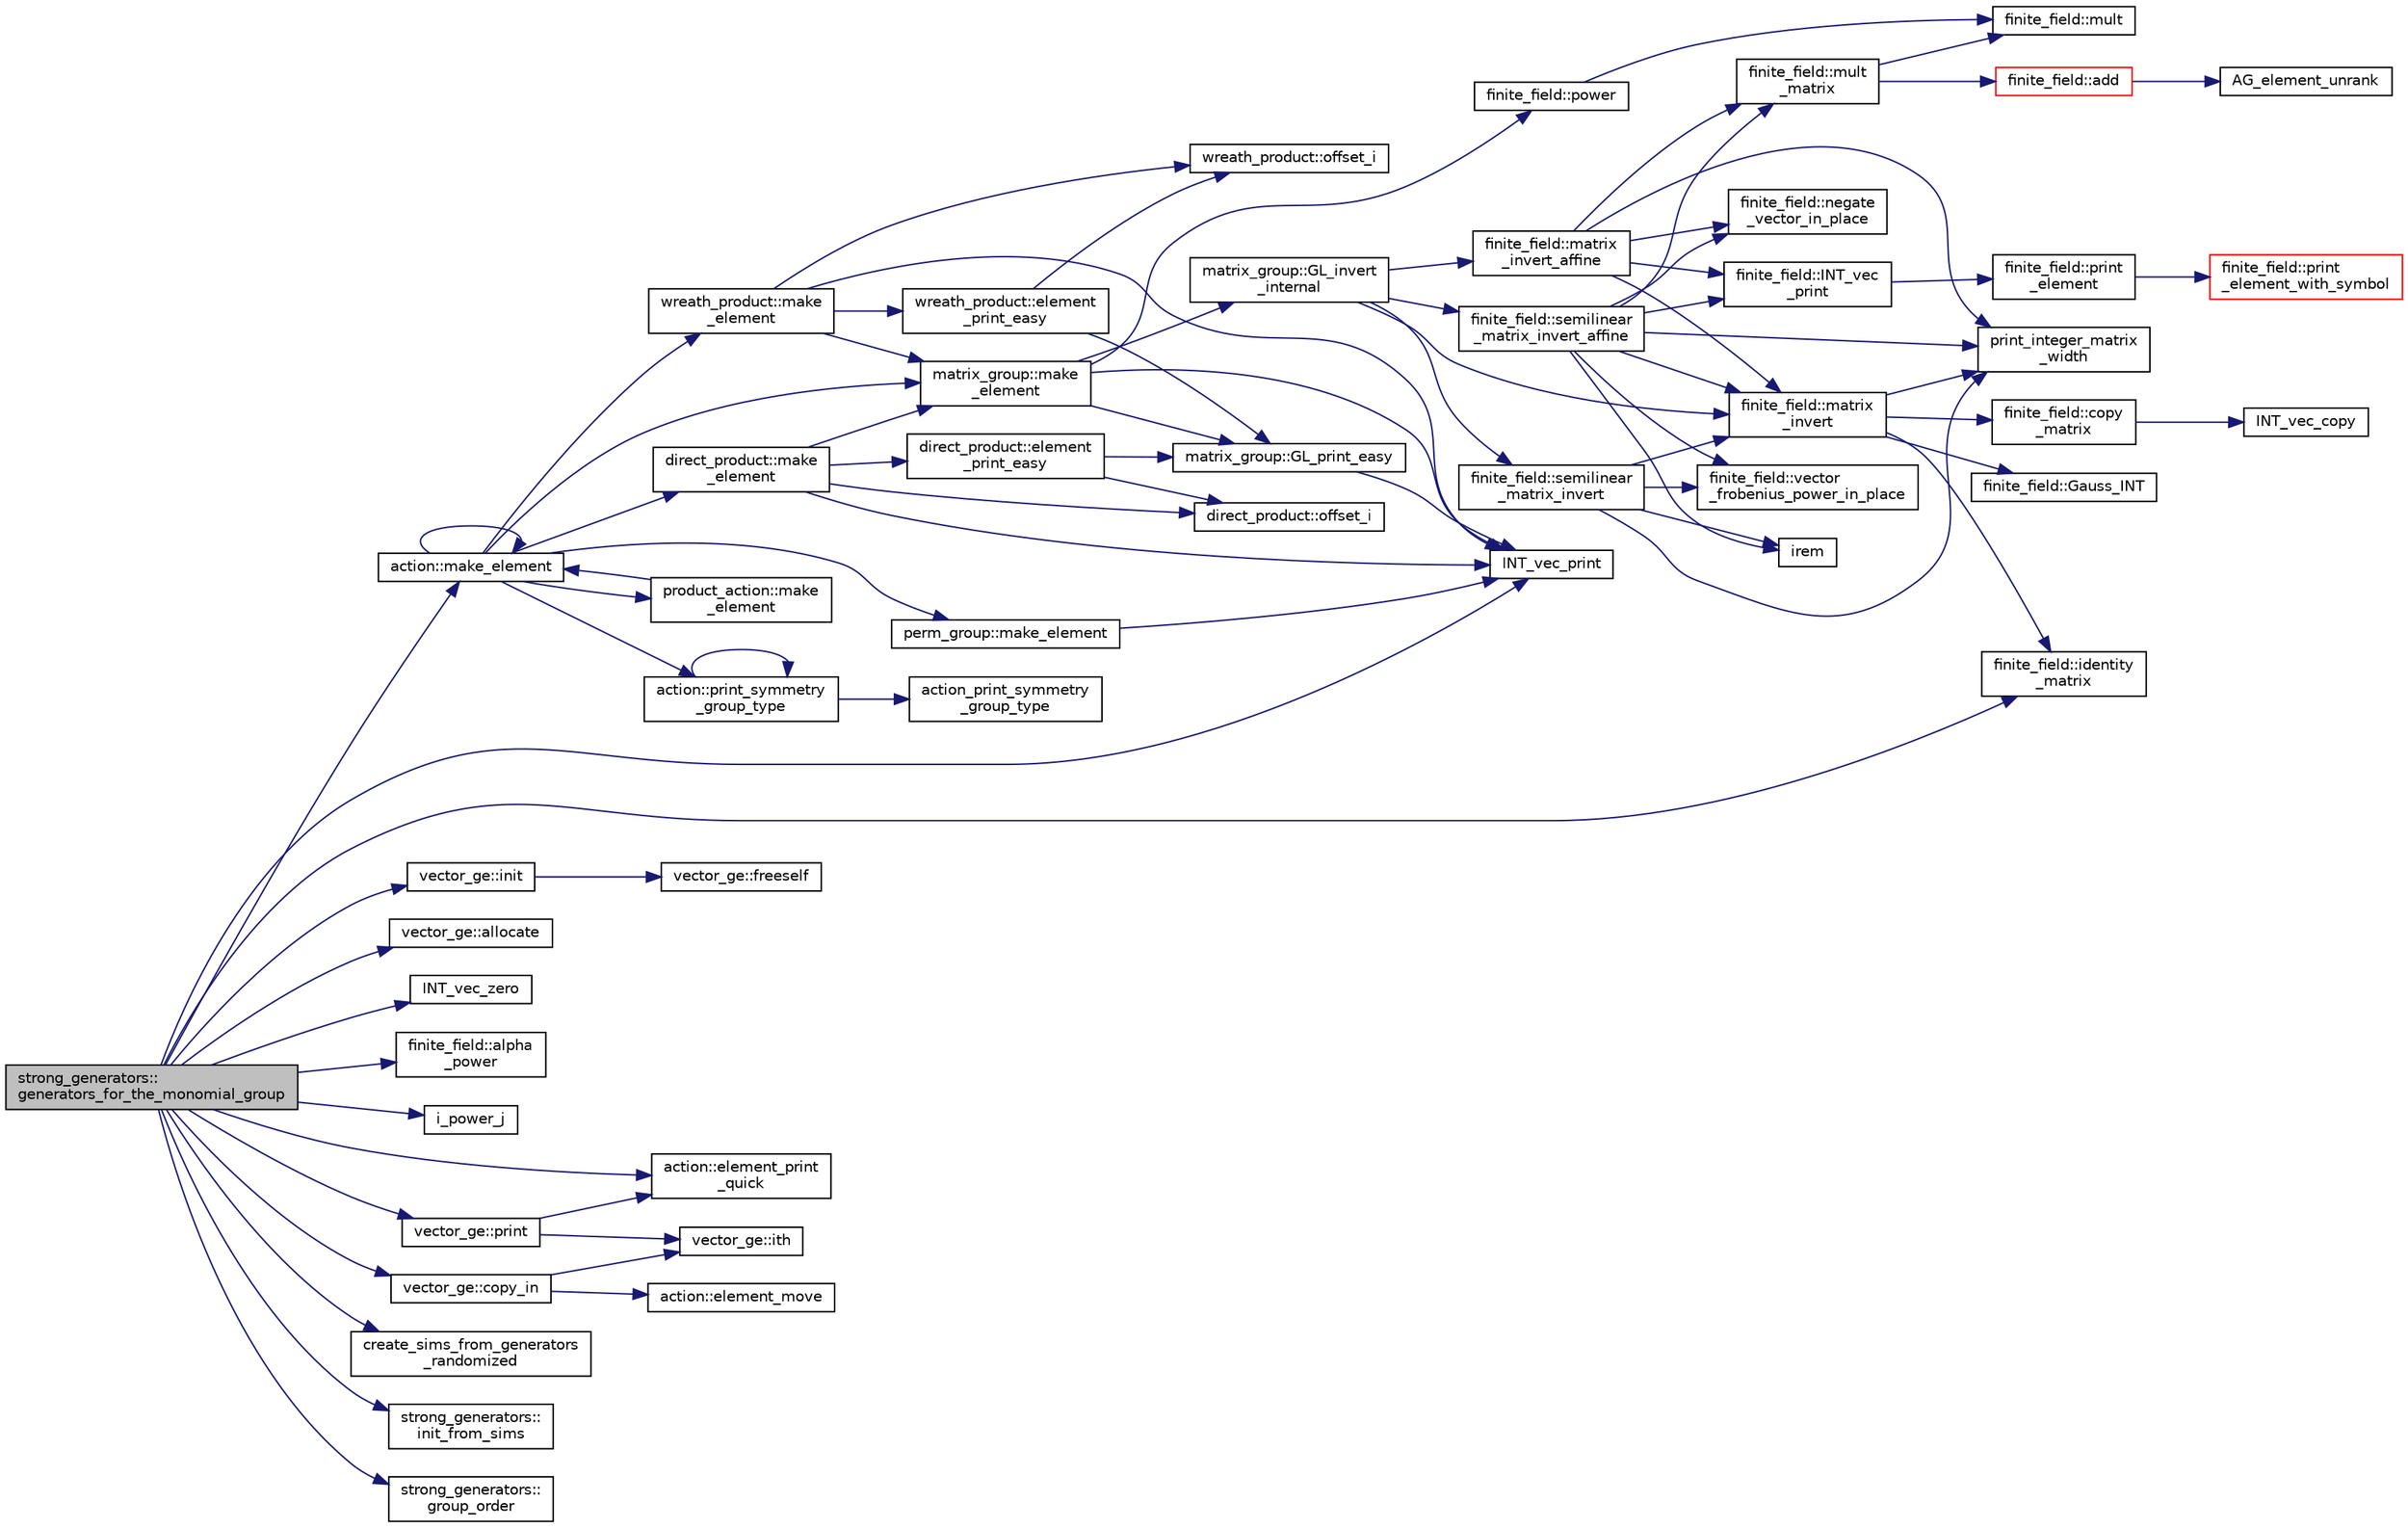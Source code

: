 digraph "strong_generators::generators_for_the_monomial_group"
{
  edge [fontname="Helvetica",fontsize="10",labelfontname="Helvetica",labelfontsize="10"];
  node [fontname="Helvetica",fontsize="10",shape=record];
  rankdir="LR";
  Node1494 [label="strong_generators::\lgenerators_for_the_monomial_group",height=0.2,width=0.4,color="black", fillcolor="grey75", style="filled", fontcolor="black"];
  Node1494 -> Node1495 [color="midnightblue",fontsize="10",style="solid",fontname="Helvetica"];
  Node1495 [label="INT_vec_print",height=0.2,width=0.4,color="black", fillcolor="white", style="filled",URL="$df/dbf/sajeeb_8_c.html#a79a5901af0b47dd0d694109543c027fe"];
  Node1494 -> Node1496 [color="midnightblue",fontsize="10",style="solid",fontname="Helvetica"];
  Node1496 [label="vector_ge::init",height=0.2,width=0.4,color="black", fillcolor="white", style="filled",URL="$d4/d6e/classvector__ge.html#afe1d6befd1f1501e6be34afbaa9d30a8"];
  Node1496 -> Node1497 [color="midnightblue",fontsize="10",style="solid",fontname="Helvetica"];
  Node1497 [label="vector_ge::freeself",height=0.2,width=0.4,color="black", fillcolor="white", style="filled",URL="$d4/d6e/classvector__ge.html#aa002e4b715cc73a9b8b367d29700b452"];
  Node1494 -> Node1498 [color="midnightblue",fontsize="10",style="solid",fontname="Helvetica"];
  Node1498 [label="vector_ge::allocate",height=0.2,width=0.4,color="black", fillcolor="white", style="filled",URL="$d4/d6e/classvector__ge.html#a35b062a9201b30f0a87bf87702d243ae"];
  Node1494 -> Node1499 [color="midnightblue",fontsize="10",style="solid",fontname="Helvetica"];
  Node1499 [label="finite_field::identity\l_matrix",height=0.2,width=0.4,color="black", fillcolor="white", style="filled",URL="$df/d5a/classfinite__field.html#a4688997f80b8721560bccec986c23413"];
  Node1494 -> Node1500 [color="midnightblue",fontsize="10",style="solid",fontname="Helvetica"];
  Node1500 [label="INT_vec_zero",height=0.2,width=0.4,color="black", fillcolor="white", style="filled",URL="$df/dbf/sajeeb_8_c.html#aa8c9c7977203577026080f546fe4980f"];
  Node1494 -> Node1501 [color="midnightblue",fontsize="10",style="solid",fontname="Helvetica"];
  Node1501 [label="finite_field::alpha\l_power",height=0.2,width=0.4,color="black", fillcolor="white", style="filled",URL="$df/d5a/classfinite__field.html#aa1d31b58f7fe2798e20f74890ae29c51"];
  Node1494 -> Node1502 [color="midnightblue",fontsize="10",style="solid",fontname="Helvetica"];
  Node1502 [label="i_power_j",height=0.2,width=0.4,color="black", fillcolor="white", style="filled",URL="$de/dc5/algebra__and__number__theory_8h.html#a39b321523e8957d701618bb5cac542b5"];
  Node1494 -> Node1503 [color="midnightblue",fontsize="10",style="solid",fontname="Helvetica"];
  Node1503 [label="action::make_element",height=0.2,width=0.4,color="black", fillcolor="white", style="filled",URL="$d2/d86/classaction.html#a920fa2a27583fb60bae10e7b282cdd1d"];
  Node1503 -> Node1504 [color="midnightblue",fontsize="10",style="solid",fontname="Helvetica"];
  Node1504 [label="product_action::make\l_element",height=0.2,width=0.4,color="black", fillcolor="white", style="filled",URL="$d8/d74/classproduct__action.html#a1d16f9f3a4be7b3ed6ce0825612a3cd8"];
  Node1504 -> Node1503 [color="midnightblue",fontsize="10",style="solid",fontname="Helvetica"];
  Node1503 -> Node1503 [color="midnightblue",fontsize="10",style="solid",fontname="Helvetica"];
  Node1503 -> Node1505 [color="midnightblue",fontsize="10",style="solid",fontname="Helvetica"];
  Node1505 [label="matrix_group::make\l_element",height=0.2,width=0.4,color="black", fillcolor="white", style="filled",URL="$d3/ded/classmatrix__group.html#adf67c0031ec58afbbc545e65a1cf6845"];
  Node1505 -> Node1495 [color="midnightblue",fontsize="10",style="solid",fontname="Helvetica"];
  Node1505 -> Node1506 [color="midnightblue",fontsize="10",style="solid",fontname="Helvetica"];
  Node1506 [label="finite_field::power",height=0.2,width=0.4,color="black", fillcolor="white", style="filled",URL="$df/d5a/classfinite__field.html#a0437871b8f775f0b2d589188d9ad7e61"];
  Node1506 -> Node1507 [color="midnightblue",fontsize="10",style="solid",fontname="Helvetica"];
  Node1507 [label="finite_field::mult",height=0.2,width=0.4,color="black", fillcolor="white", style="filled",URL="$df/d5a/classfinite__field.html#a24fb5917aa6d4d656fd855b7f44a13b0"];
  Node1505 -> Node1508 [color="midnightblue",fontsize="10",style="solid",fontname="Helvetica"];
  Node1508 [label="matrix_group::GL_invert\l_internal",height=0.2,width=0.4,color="black", fillcolor="white", style="filled",URL="$d3/ded/classmatrix__group.html#ab2b9f8046dee535722e07a92ec3ab0b6"];
  Node1508 -> Node1509 [color="midnightblue",fontsize="10",style="solid",fontname="Helvetica"];
  Node1509 [label="finite_field::semilinear\l_matrix_invert",height=0.2,width=0.4,color="black", fillcolor="white", style="filled",URL="$df/d5a/classfinite__field.html#a940fec6a9c31b10eed2e8d37c5472d93"];
  Node1509 -> Node1510 [color="midnightblue",fontsize="10",style="solid",fontname="Helvetica"];
  Node1510 [label="print_integer_matrix\l_width",height=0.2,width=0.4,color="black", fillcolor="white", style="filled",URL="$d5/db4/io__and__os_8h.html#aa78f3e73fc2179251bd15adbcc31573f"];
  Node1509 -> Node1511 [color="midnightblue",fontsize="10",style="solid",fontname="Helvetica"];
  Node1511 [label="finite_field::matrix\l_invert",height=0.2,width=0.4,color="black", fillcolor="white", style="filled",URL="$df/d5a/classfinite__field.html#a4c017c0edc20fefef3da0db4ef4248f7"];
  Node1511 -> Node1510 [color="midnightblue",fontsize="10",style="solid",fontname="Helvetica"];
  Node1511 -> Node1512 [color="midnightblue",fontsize="10",style="solid",fontname="Helvetica"];
  Node1512 [label="finite_field::copy\l_matrix",height=0.2,width=0.4,color="black", fillcolor="white", style="filled",URL="$df/d5a/classfinite__field.html#a2bfe6d4feabc4f27d253c7702ef9b8cb"];
  Node1512 -> Node1513 [color="midnightblue",fontsize="10",style="solid",fontname="Helvetica"];
  Node1513 [label="INT_vec_copy",height=0.2,width=0.4,color="black", fillcolor="white", style="filled",URL="$df/dbf/sajeeb_8_c.html#ac2d875e27e009af6ec04d17254d11075"];
  Node1511 -> Node1499 [color="midnightblue",fontsize="10",style="solid",fontname="Helvetica"];
  Node1511 -> Node1514 [color="midnightblue",fontsize="10",style="solid",fontname="Helvetica"];
  Node1514 [label="finite_field::Gauss_INT",height=0.2,width=0.4,color="black", fillcolor="white", style="filled",URL="$df/d5a/classfinite__field.html#adb676d2e80341b53751326e3a58beb11"];
  Node1509 -> Node1515 [color="midnightblue",fontsize="10",style="solid",fontname="Helvetica"];
  Node1515 [label="finite_field::vector\l_frobenius_power_in_place",height=0.2,width=0.4,color="black", fillcolor="white", style="filled",URL="$df/d5a/classfinite__field.html#ab56074024300775d943c7943d845df91"];
  Node1509 -> Node1516 [color="midnightblue",fontsize="10",style="solid",fontname="Helvetica"];
  Node1516 [label="irem",height=0.2,width=0.4,color="black", fillcolor="white", style="filled",URL="$de/dc5/algebra__and__number__theory_8h.html#ae753505dbf1e3a9adaaf2f0893dd8c6c"];
  Node1508 -> Node1511 [color="midnightblue",fontsize="10",style="solid",fontname="Helvetica"];
  Node1508 -> Node1517 [color="midnightblue",fontsize="10",style="solid",fontname="Helvetica"];
  Node1517 [label="finite_field::semilinear\l_matrix_invert_affine",height=0.2,width=0.4,color="black", fillcolor="white", style="filled",URL="$df/d5a/classfinite__field.html#a23db70e745bf22d230da684440e1fc59"];
  Node1517 -> Node1510 [color="midnightblue",fontsize="10",style="solid",fontname="Helvetica"];
  Node1517 -> Node1518 [color="midnightblue",fontsize="10",style="solid",fontname="Helvetica"];
  Node1518 [label="finite_field::INT_vec\l_print",height=0.2,width=0.4,color="black", fillcolor="white", style="filled",URL="$df/d5a/classfinite__field.html#a9c33a61dedc197e37b014b6f8dc07f06"];
  Node1518 -> Node1519 [color="midnightblue",fontsize="10",style="solid",fontname="Helvetica"];
  Node1519 [label="finite_field::print\l_element",height=0.2,width=0.4,color="black", fillcolor="white", style="filled",URL="$df/d5a/classfinite__field.html#ab7d1f59c043d7696b8b47c92d0fedad5"];
  Node1519 -> Node1520 [color="midnightblue",fontsize="10",style="solid",fontname="Helvetica"];
  Node1520 [label="finite_field::print\l_element_with_symbol",height=0.2,width=0.4,color="red", fillcolor="white", style="filled",URL="$df/d5a/classfinite__field.html#aa0180c961aa4a0a8934cb4dc82e38a4d"];
  Node1517 -> Node1511 [color="midnightblue",fontsize="10",style="solid",fontname="Helvetica"];
  Node1517 -> Node1516 [color="midnightblue",fontsize="10",style="solid",fontname="Helvetica"];
  Node1517 -> Node1515 [color="midnightblue",fontsize="10",style="solid",fontname="Helvetica"];
  Node1517 -> Node1522 [color="midnightblue",fontsize="10",style="solid",fontname="Helvetica"];
  Node1522 [label="finite_field::mult\l_matrix",height=0.2,width=0.4,color="black", fillcolor="white", style="filled",URL="$df/d5a/classfinite__field.html#a48517f15dfd7b21c37e0975855f1ada2"];
  Node1522 -> Node1523 [color="midnightblue",fontsize="10",style="solid",fontname="Helvetica"];
  Node1523 [label="finite_field::add",height=0.2,width=0.4,color="red", fillcolor="white", style="filled",URL="$df/d5a/classfinite__field.html#a8f12328a27500f3c7be0c849ebbc9d14"];
  Node1523 -> Node1524 [color="midnightblue",fontsize="10",style="solid",fontname="Helvetica"];
  Node1524 [label="AG_element_unrank",height=0.2,width=0.4,color="black", fillcolor="white", style="filled",URL="$d4/d67/geometry_8h.html#a4a33b86c87b2879b97cfa1327abe2885"];
  Node1522 -> Node1507 [color="midnightblue",fontsize="10",style="solid",fontname="Helvetica"];
  Node1517 -> Node1526 [color="midnightblue",fontsize="10",style="solid",fontname="Helvetica"];
  Node1526 [label="finite_field::negate\l_vector_in_place",height=0.2,width=0.4,color="black", fillcolor="white", style="filled",URL="$df/d5a/classfinite__field.html#ad6a305338cfff6d22353ac03c5cd5e03"];
  Node1508 -> Node1527 [color="midnightblue",fontsize="10",style="solid",fontname="Helvetica"];
  Node1527 [label="finite_field::matrix\l_invert_affine",height=0.2,width=0.4,color="black", fillcolor="white", style="filled",URL="$df/d5a/classfinite__field.html#a716c202ca9fcee1911e330f4a5bdba38"];
  Node1527 -> Node1510 [color="midnightblue",fontsize="10",style="solid",fontname="Helvetica"];
  Node1527 -> Node1518 [color="midnightblue",fontsize="10",style="solid",fontname="Helvetica"];
  Node1527 -> Node1511 [color="midnightblue",fontsize="10",style="solid",fontname="Helvetica"];
  Node1527 -> Node1522 [color="midnightblue",fontsize="10",style="solid",fontname="Helvetica"];
  Node1527 -> Node1526 [color="midnightblue",fontsize="10",style="solid",fontname="Helvetica"];
  Node1505 -> Node1528 [color="midnightblue",fontsize="10",style="solid",fontname="Helvetica"];
  Node1528 [label="matrix_group::GL_print_easy",height=0.2,width=0.4,color="black", fillcolor="white", style="filled",URL="$d3/ded/classmatrix__group.html#a3e6f5c276210e8132523150fad82c57e"];
  Node1528 -> Node1495 [color="midnightblue",fontsize="10",style="solid",fontname="Helvetica"];
  Node1503 -> Node1529 [color="midnightblue",fontsize="10",style="solid",fontname="Helvetica"];
  Node1529 [label="wreath_product::make\l_element",height=0.2,width=0.4,color="black", fillcolor="white", style="filled",URL="$d8/dfa/classwreath__product.html#ac47838a579877034b1d2b4cd897625c1"];
  Node1529 -> Node1495 [color="midnightblue",fontsize="10",style="solid",fontname="Helvetica"];
  Node1529 -> Node1505 [color="midnightblue",fontsize="10",style="solid",fontname="Helvetica"];
  Node1529 -> Node1530 [color="midnightblue",fontsize="10",style="solid",fontname="Helvetica"];
  Node1530 [label="wreath_product::offset_i",height=0.2,width=0.4,color="black", fillcolor="white", style="filled",URL="$d8/dfa/classwreath__product.html#a081d6eed767bdd84bc74e555815641c6"];
  Node1529 -> Node1531 [color="midnightblue",fontsize="10",style="solid",fontname="Helvetica"];
  Node1531 [label="wreath_product::element\l_print_easy",height=0.2,width=0.4,color="black", fillcolor="white", style="filled",URL="$d8/dfa/classwreath__product.html#aa1e82da5d4c019c0756b8ebf417ee9dc"];
  Node1531 -> Node1528 [color="midnightblue",fontsize="10",style="solid",fontname="Helvetica"];
  Node1531 -> Node1530 [color="midnightblue",fontsize="10",style="solid",fontname="Helvetica"];
  Node1503 -> Node1532 [color="midnightblue",fontsize="10",style="solid",fontname="Helvetica"];
  Node1532 [label="direct_product::make\l_element",height=0.2,width=0.4,color="black", fillcolor="white", style="filled",URL="$dc/daf/classdirect__product.html#a776efa4be66f9b0481d1f012a14c9dde"];
  Node1532 -> Node1495 [color="midnightblue",fontsize="10",style="solid",fontname="Helvetica"];
  Node1532 -> Node1505 [color="midnightblue",fontsize="10",style="solid",fontname="Helvetica"];
  Node1532 -> Node1533 [color="midnightblue",fontsize="10",style="solid",fontname="Helvetica"];
  Node1533 [label="direct_product::offset_i",height=0.2,width=0.4,color="black", fillcolor="white", style="filled",URL="$dc/daf/classdirect__product.html#a2ec3643bd7223e53c00451d1fe832f20"];
  Node1532 -> Node1534 [color="midnightblue",fontsize="10",style="solid",fontname="Helvetica"];
  Node1534 [label="direct_product::element\l_print_easy",height=0.2,width=0.4,color="black", fillcolor="white", style="filled",URL="$dc/daf/classdirect__product.html#a532daead19e5c7977ce9928dafab79ac"];
  Node1534 -> Node1528 [color="midnightblue",fontsize="10",style="solid",fontname="Helvetica"];
  Node1534 -> Node1533 [color="midnightblue",fontsize="10",style="solid",fontname="Helvetica"];
  Node1503 -> Node1535 [color="midnightblue",fontsize="10",style="solid",fontname="Helvetica"];
  Node1535 [label="perm_group::make_element",height=0.2,width=0.4,color="black", fillcolor="white", style="filled",URL="$df/d0a/classperm__group.html#a52c1c9e55966809c1e30aad80df87774"];
  Node1535 -> Node1495 [color="midnightblue",fontsize="10",style="solid",fontname="Helvetica"];
  Node1503 -> Node1536 [color="midnightblue",fontsize="10",style="solid",fontname="Helvetica"];
  Node1536 [label="action::print_symmetry\l_group_type",height=0.2,width=0.4,color="black", fillcolor="white", style="filled",URL="$d2/d86/classaction.html#aed811766c7e64fe2c853df8b0b67aa6e"];
  Node1536 -> Node1537 [color="midnightblue",fontsize="10",style="solid",fontname="Helvetica"];
  Node1537 [label="action_print_symmetry\l_group_type",height=0.2,width=0.4,color="black", fillcolor="white", style="filled",URL="$d5/d90/action__global_8_c.html#a03666b9440c4962148eba7905b9f843c"];
  Node1536 -> Node1536 [color="midnightblue",fontsize="10",style="solid",fontname="Helvetica"];
  Node1494 -> Node1538 [color="midnightblue",fontsize="10",style="solid",fontname="Helvetica"];
  Node1538 [label="action::element_print\l_quick",height=0.2,width=0.4,color="black", fillcolor="white", style="filled",URL="$d2/d86/classaction.html#a4844680cf6750396f76494a28655265b"];
  Node1494 -> Node1539 [color="midnightblue",fontsize="10",style="solid",fontname="Helvetica"];
  Node1539 [label="vector_ge::copy_in",height=0.2,width=0.4,color="black", fillcolor="white", style="filled",URL="$d4/d6e/classvector__ge.html#ad02ebf2d4e8bbf095685aea921999145"];
  Node1539 -> Node1540 [color="midnightblue",fontsize="10",style="solid",fontname="Helvetica"];
  Node1540 [label="vector_ge::ith",height=0.2,width=0.4,color="black", fillcolor="white", style="filled",URL="$d4/d6e/classvector__ge.html#a1ff002e8b746a9beb119d57dcd4a15ff"];
  Node1539 -> Node1541 [color="midnightblue",fontsize="10",style="solid",fontname="Helvetica"];
  Node1541 [label="action::element_move",height=0.2,width=0.4,color="black", fillcolor="white", style="filled",URL="$d2/d86/classaction.html#a550947491bbb534d3d7951f50198a874"];
  Node1494 -> Node1542 [color="midnightblue",fontsize="10",style="solid",fontname="Helvetica"];
  Node1542 [label="create_sims_from_generators\l_randomized",height=0.2,width=0.4,color="black", fillcolor="white", style="filled",URL="$d2/d3a/group__theory_8h.html#a7cd5415a9a6008da180e405ec41a351f"];
  Node1494 -> Node1543 [color="midnightblue",fontsize="10",style="solid",fontname="Helvetica"];
  Node1543 [label="strong_generators::\linit_from_sims",height=0.2,width=0.4,color="black", fillcolor="white", style="filled",URL="$dc/d09/classstrong__generators.html#a2b997decdab82e889c1151f29a846a66"];
  Node1494 -> Node1544 [color="midnightblue",fontsize="10",style="solid",fontname="Helvetica"];
  Node1544 [label="strong_generators::\lgroup_order",height=0.2,width=0.4,color="black", fillcolor="white", style="filled",URL="$dc/d09/classstrong__generators.html#a91f453c2bfd6502b96f4b4eed16beb20"];
  Node1494 -> Node1545 [color="midnightblue",fontsize="10",style="solid",fontname="Helvetica"];
  Node1545 [label="vector_ge::print",height=0.2,width=0.4,color="black", fillcolor="white", style="filled",URL="$d4/d6e/classvector__ge.html#a0d260cce035c20b32d7989c50670aa8a"];
  Node1545 -> Node1538 [color="midnightblue",fontsize="10",style="solid",fontname="Helvetica"];
  Node1545 -> Node1540 [color="midnightblue",fontsize="10",style="solid",fontname="Helvetica"];
}
